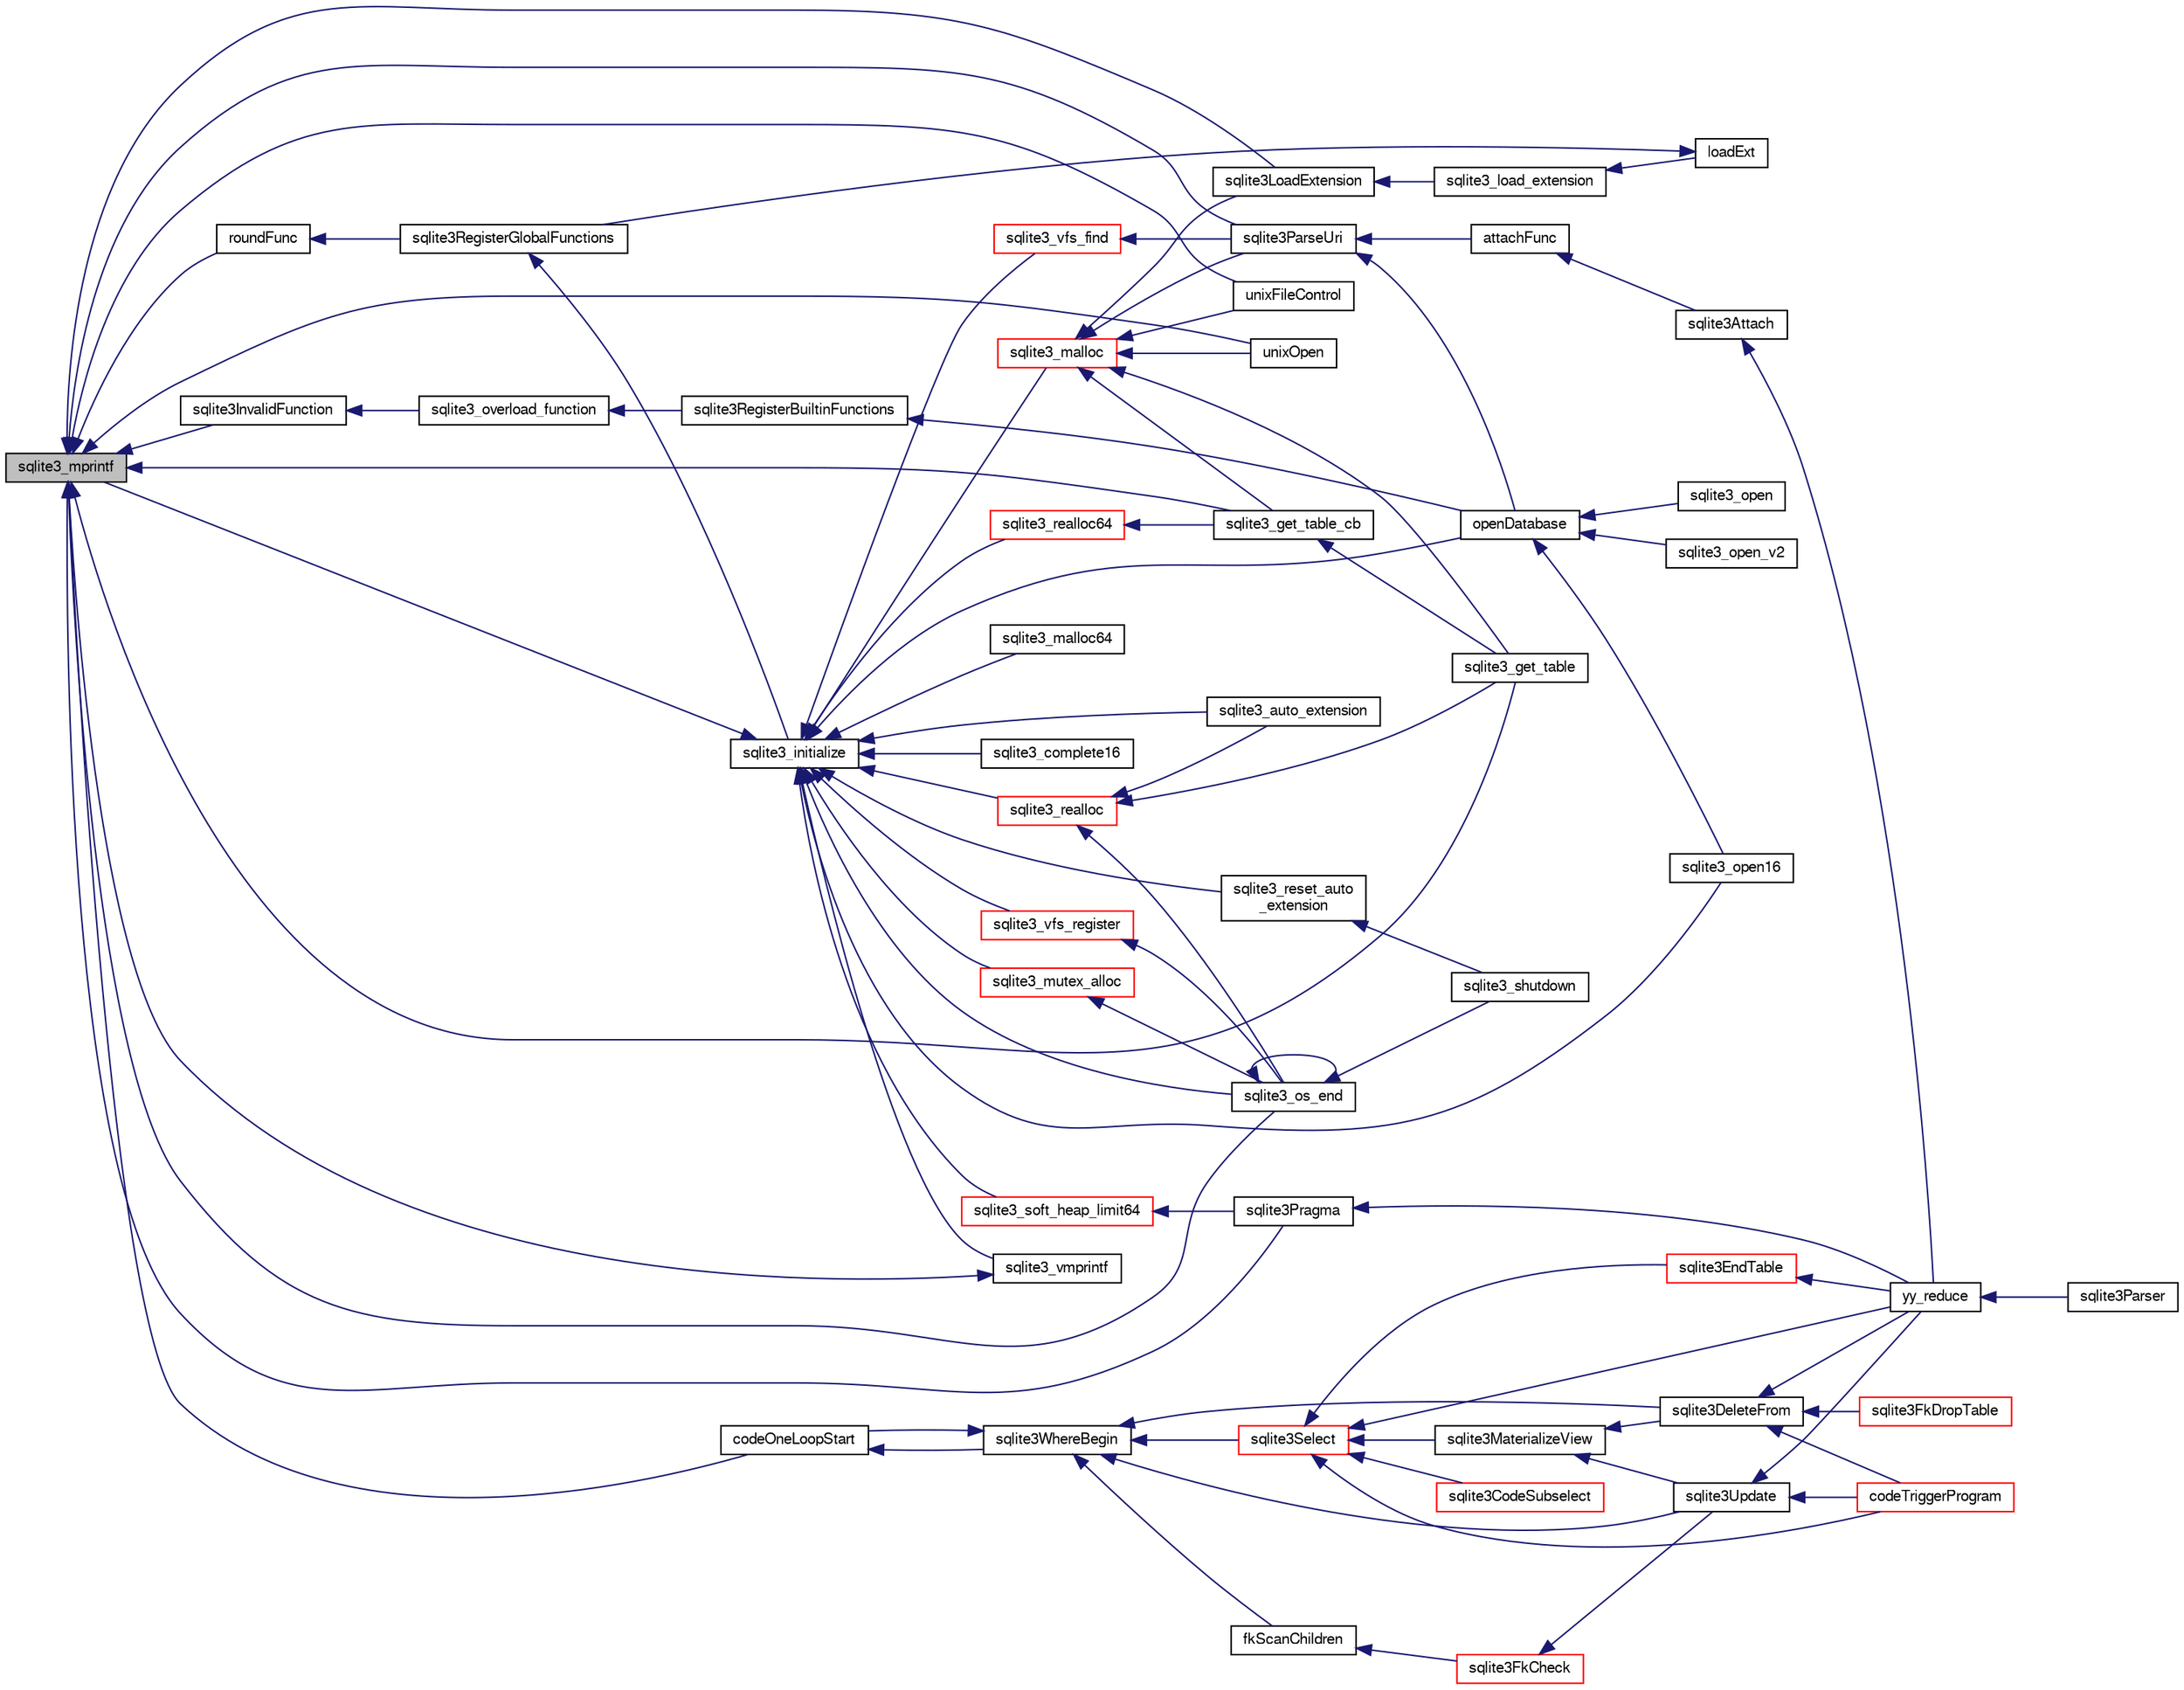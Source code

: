 digraph "sqlite3_mprintf"
{
  edge [fontname="FreeSans",fontsize="10",labelfontname="FreeSans",labelfontsize="10"];
  node [fontname="FreeSans",fontsize="10",shape=record];
  rankdir="LR";
  Node43865 [label="sqlite3_mprintf",height=0.2,width=0.4,color="black", fillcolor="grey75", style="filled", fontcolor="black"];
  Node43865 -> Node43866 [dir="back",color="midnightblue",fontsize="10",style="solid",fontname="FreeSans"];
  Node43866 [label="unixFileControl",height=0.2,width=0.4,color="black", fillcolor="white", style="filled",URL="$sqlite3_8c.html#ad71f213fa385cc58f307cefd953c03ae"];
  Node43865 -> Node43867 [dir="back",color="midnightblue",fontsize="10",style="solid",fontname="FreeSans"];
  Node43867 [label="unixOpen",height=0.2,width=0.4,color="black", fillcolor="white", style="filled",URL="$sqlite3_8c.html#a8ed5efc47b6e14f7805cd1bb9b215775"];
  Node43865 -> Node43868 [dir="back",color="midnightblue",fontsize="10",style="solid",fontname="FreeSans"];
  Node43868 [label="sqlite3_os_end",height=0.2,width=0.4,color="black", fillcolor="white", style="filled",URL="$sqlite3_8h.html#a2288c95881ecca13d994e42b6a958906"];
  Node43868 -> Node43868 [dir="back",color="midnightblue",fontsize="10",style="solid",fontname="FreeSans"];
  Node43868 -> Node43869 [dir="back",color="midnightblue",fontsize="10",style="solid",fontname="FreeSans"];
  Node43869 [label="sqlite3_shutdown",height=0.2,width=0.4,color="black", fillcolor="white", style="filled",URL="$sqlite3_8h.html#aeaf9947fe863ba3d3aca061475e3af2e"];
  Node43865 -> Node43870 [dir="back",color="midnightblue",fontsize="10",style="solid",fontname="FreeSans"];
  Node43870 [label="sqlite3InvalidFunction",height=0.2,width=0.4,color="black", fillcolor="white", style="filled",URL="$sqlite3_8c.html#af6025be1f4733eabe60702a187c97da9"];
  Node43870 -> Node43871 [dir="back",color="midnightblue",fontsize="10",style="solid",fontname="FreeSans"];
  Node43871 [label="sqlite3_overload_function",height=0.2,width=0.4,color="black", fillcolor="white", style="filled",URL="$sqlite3_8h.html#a03692933621e0b16a4a02e1e426cf318"];
  Node43871 -> Node43872 [dir="back",color="midnightblue",fontsize="10",style="solid",fontname="FreeSans"];
  Node43872 [label="sqlite3RegisterBuiltinFunctions",height=0.2,width=0.4,color="black", fillcolor="white", style="filled",URL="$sqlite3_8c.html#aac92d3a6ec24725a7979ee04de350853"];
  Node43872 -> Node43873 [dir="back",color="midnightblue",fontsize="10",style="solid",fontname="FreeSans"];
  Node43873 [label="openDatabase",height=0.2,width=0.4,color="black", fillcolor="white", style="filled",URL="$sqlite3_8c.html#a6a9c3bc3a64234e863413f41db473758"];
  Node43873 -> Node43874 [dir="back",color="midnightblue",fontsize="10",style="solid",fontname="FreeSans"];
  Node43874 [label="sqlite3_open",height=0.2,width=0.4,color="black", fillcolor="white", style="filled",URL="$sqlite3_8h.html#a97ba966ed1acc38409786258268f5f71"];
  Node43873 -> Node43875 [dir="back",color="midnightblue",fontsize="10",style="solid",fontname="FreeSans"];
  Node43875 [label="sqlite3_open_v2",height=0.2,width=0.4,color="black", fillcolor="white", style="filled",URL="$sqlite3_8h.html#a140fe275b6975dc867cea50a65a217c4"];
  Node43873 -> Node43876 [dir="back",color="midnightblue",fontsize="10",style="solid",fontname="FreeSans"];
  Node43876 [label="sqlite3_open16",height=0.2,width=0.4,color="black", fillcolor="white", style="filled",URL="$sqlite3_8h.html#adbc401bb96713f32e553db32f6f3ca33"];
  Node43865 -> Node43877 [dir="back",color="midnightblue",fontsize="10",style="solid",fontname="FreeSans"];
  Node43877 [label="roundFunc",height=0.2,width=0.4,color="black", fillcolor="white", style="filled",URL="$sqlite3_8c.html#a8c444ba254edc27891111b76e7ba85e7"];
  Node43877 -> Node43878 [dir="back",color="midnightblue",fontsize="10",style="solid",fontname="FreeSans"];
  Node43878 [label="sqlite3RegisterGlobalFunctions",height=0.2,width=0.4,color="black", fillcolor="white", style="filled",URL="$sqlite3_8c.html#a9f75bd111010f29e1b8d74344473c4ec"];
  Node43878 -> Node43879 [dir="back",color="midnightblue",fontsize="10",style="solid",fontname="FreeSans"];
  Node43879 [label="sqlite3_initialize",height=0.2,width=0.4,color="black", fillcolor="white", style="filled",URL="$sqlite3_8h.html#ab0c0ee2d5d4cf8b28e9572296a8861df"];
  Node43879 -> Node43880 [dir="back",color="midnightblue",fontsize="10",style="solid",fontname="FreeSans"];
  Node43880 [label="sqlite3_vfs_find",height=0.2,width=0.4,color="red", fillcolor="white", style="filled",URL="$sqlite3_8h.html#ac201a26de3dfa1d6deb8069eb8d95627"];
  Node43880 -> Node44279 [dir="back",color="midnightblue",fontsize="10",style="solid",fontname="FreeSans"];
  Node44279 [label="sqlite3ParseUri",height=0.2,width=0.4,color="black", fillcolor="white", style="filled",URL="$sqlite3_8c.html#aaa912f29a67460d8b2186c97056e8767"];
  Node44279 -> Node43919 [dir="back",color="midnightblue",fontsize="10",style="solid",fontname="FreeSans"];
  Node43919 [label="attachFunc",height=0.2,width=0.4,color="black", fillcolor="white", style="filled",URL="$sqlite3_8c.html#a69cb751a7da501b9a0aa37e0d7c3eaf7"];
  Node43919 -> Node43920 [dir="back",color="midnightblue",fontsize="10",style="solid",fontname="FreeSans"];
  Node43920 [label="sqlite3Attach",height=0.2,width=0.4,color="black", fillcolor="white", style="filled",URL="$sqlite3_8c.html#ae0907fe0b43cc1b4c7e6a16213e8546f"];
  Node43920 -> Node43921 [dir="back",color="midnightblue",fontsize="10",style="solid",fontname="FreeSans"];
  Node43921 [label="yy_reduce",height=0.2,width=0.4,color="black", fillcolor="white", style="filled",URL="$sqlite3_8c.html#a7c419a9b25711c666a9a2449ef377f14"];
  Node43921 -> Node43922 [dir="back",color="midnightblue",fontsize="10",style="solid",fontname="FreeSans"];
  Node43922 [label="sqlite3Parser",height=0.2,width=0.4,color="black", fillcolor="white", style="filled",URL="$sqlite3_8c.html#a0327d71a5fabe0b6a343d78a2602e72a"];
  Node44279 -> Node43873 [dir="back",color="midnightblue",fontsize="10",style="solid",fontname="FreeSans"];
  Node43879 -> Node44281 [dir="back",color="midnightblue",fontsize="10",style="solid",fontname="FreeSans"];
  Node44281 [label="sqlite3_vfs_register",height=0.2,width=0.4,color="red", fillcolor="white", style="filled",URL="$sqlite3_8h.html#a7184b289ccd4c4c7200589137d88c4ae"];
  Node44281 -> Node43868 [dir="back",color="midnightblue",fontsize="10",style="solid",fontname="FreeSans"];
  Node43879 -> Node44284 [dir="back",color="midnightblue",fontsize="10",style="solid",fontname="FreeSans"];
  Node44284 [label="sqlite3_mutex_alloc",height=0.2,width=0.4,color="red", fillcolor="white", style="filled",URL="$sqlite3_8h.html#aa3f89418cd18e99596435c958b29b650"];
  Node44284 -> Node43868 [dir="back",color="midnightblue",fontsize="10",style="solid",fontname="FreeSans"];
  Node43879 -> Node44357 [dir="back",color="midnightblue",fontsize="10",style="solid",fontname="FreeSans"];
  Node44357 [label="sqlite3_soft_heap_limit64",height=0.2,width=0.4,color="red", fillcolor="white", style="filled",URL="$sqlite3_8h.html#ab37b3a4d1652e3acb2c43d1252e6b852"];
  Node44357 -> Node43969 [dir="back",color="midnightblue",fontsize="10",style="solid",fontname="FreeSans"];
  Node43969 [label="sqlite3Pragma",height=0.2,width=0.4,color="black", fillcolor="white", style="filled",URL="$sqlite3_8c.html#a111391370f58f8e6a6eca51fd34d62ed"];
  Node43969 -> Node43921 [dir="back",color="midnightblue",fontsize="10",style="solid",fontname="FreeSans"];
  Node43879 -> Node44359 [dir="back",color="midnightblue",fontsize="10",style="solid",fontname="FreeSans"];
  Node44359 [label="sqlite3_malloc",height=0.2,width=0.4,color="red", fillcolor="white", style="filled",URL="$sqlite3_8h.html#a510e31845345737f17d86ce0b2328356"];
  Node44359 -> Node43866 [dir="back",color="midnightblue",fontsize="10",style="solid",fontname="FreeSans"];
  Node44359 -> Node43867 [dir="back",color="midnightblue",fontsize="10",style="solid",fontname="FreeSans"];
  Node44359 -> Node44614 [dir="back",color="midnightblue",fontsize="10",style="solid",fontname="FreeSans"];
  Node44614 [label="sqlite3LoadExtension",height=0.2,width=0.4,color="black", fillcolor="white", style="filled",URL="$sqlite3_8c.html#a3b46232455de4779a67c63b2c9004245"];
  Node44614 -> Node44615 [dir="back",color="midnightblue",fontsize="10",style="solid",fontname="FreeSans"];
  Node44615 [label="sqlite3_load_extension",height=0.2,width=0.4,color="black", fillcolor="white", style="filled",URL="$sqlite3_8h.html#a9ddf80e7265851b2d79e85aa1f4087b2"];
  Node44615 -> Node44596 [dir="back",color="midnightblue",fontsize="10",style="solid",fontname="FreeSans"];
  Node44596 [label="loadExt",height=0.2,width=0.4,color="black", fillcolor="white", style="filled",URL="$sqlite3_8c.html#a9f9125be634178265fb95e98b8304548"];
  Node44596 -> Node43878 [dir="back",color="midnightblue",fontsize="10",style="solid",fontname="FreeSans"];
  Node44359 -> Node44621 [dir="back",color="midnightblue",fontsize="10",style="solid",fontname="FreeSans"];
  Node44621 [label="sqlite3_get_table_cb",height=0.2,width=0.4,color="black", fillcolor="white", style="filled",URL="$sqlite3_8c.html#a1dbaba1b543953c0dade97357c5866b1"];
  Node44621 -> Node44085 [dir="back",color="midnightblue",fontsize="10",style="solid",fontname="FreeSans"];
  Node44085 [label="sqlite3_get_table",height=0.2,width=0.4,color="black", fillcolor="white", style="filled",URL="$sqlite3_8h.html#a5effeac4e12df57beaa35c5be1f61579"];
  Node44359 -> Node44085 [dir="back",color="midnightblue",fontsize="10",style="solid",fontname="FreeSans"];
  Node44359 -> Node44279 [dir="back",color="midnightblue",fontsize="10",style="solid",fontname="FreeSans"];
  Node43879 -> Node44622 [dir="back",color="midnightblue",fontsize="10",style="solid",fontname="FreeSans"];
  Node44622 [label="sqlite3_malloc64",height=0.2,width=0.4,color="black", fillcolor="white", style="filled",URL="$sqlite3_8h.html#a12b7ee85e539ea28c130c5c75b96a82a"];
  Node43879 -> Node44623 [dir="back",color="midnightblue",fontsize="10",style="solid",fontname="FreeSans"];
  Node44623 [label="sqlite3_realloc",height=0.2,width=0.4,color="red", fillcolor="white", style="filled",URL="$sqlite3_8h.html#a627f0eeface58024ef47403d8cc76b35"];
  Node44623 -> Node43868 [dir="back",color="midnightblue",fontsize="10",style="solid",fontname="FreeSans"];
  Node44623 -> Node44639 [dir="back",color="midnightblue",fontsize="10",style="solid",fontname="FreeSans"];
  Node44639 [label="sqlite3_auto_extension",height=0.2,width=0.4,color="black", fillcolor="white", style="filled",URL="$sqlite3_8h.html#a85a95b45e94f6bcd52aa39b6acdb36d7"];
  Node44623 -> Node44085 [dir="back",color="midnightblue",fontsize="10",style="solid",fontname="FreeSans"];
  Node43879 -> Node44641 [dir="back",color="midnightblue",fontsize="10",style="solid",fontname="FreeSans"];
  Node44641 [label="sqlite3_realloc64",height=0.2,width=0.4,color="red", fillcolor="white", style="filled",URL="$sqlite3_8h.html#afe88c85e9f864a3fd92941cad197245d"];
  Node44641 -> Node44621 [dir="back",color="midnightblue",fontsize="10",style="solid",fontname="FreeSans"];
  Node43879 -> Node44432 [dir="back",color="midnightblue",fontsize="10",style="solid",fontname="FreeSans"];
  Node44432 [label="sqlite3_vmprintf",height=0.2,width=0.4,color="black", fillcolor="white", style="filled",URL="$sqlite3_8h.html#ac240de67ddf003828f16a6d9dd3fa3ca"];
  Node44432 -> Node43865 [dir="back",color="midnightblue",fontsize="10",style="solid",fontname="FreeSans"];
  Node43879 -> Node43865 [dir="back",color="midnightblue",fontsize="10",style="solid",fontname="FreeSans"];
  Node43879 -> Node43868 [dir="back",color="midnightblue",fontsize="10",style="solid",fontname="FreeSans"];
  Node43879 -> Node44639 [dir="back",color="midnightblue",fontsize="10",style="solid",fontname="FreeSans"];
  Node43879 -> Node44741 [dir="back",color="midnightblue",fontsize="10",style="solid",fontname="FreeSans"];
  Node44741 [label="sqlite3_reset_auto\l_extension",height=0.2,width=0.4,color="black", fillcolor="white", style="filled",URL="$sqlite3_8h.html#ac33f4064ae6690cada7bdc89e8153ffc"];
  Node44741 -> Node43869 [dir="back",color="midnightblue",fontsize="10",style="solid",fontname="FreeSans"];
  Node43879 -> Node44603 [dir="back",color="midnightblue",fontsize="10",style="solid",fontname="FreeSans"];
  Node44603 [label="sqlite3_complete16",height=0.2,width=0.4,color="black", fillcolor="white", style="filled",URL="$sqlite3_8h.html#a3260341c2ef82787acca48414a1d03a1"];
  Node43879 -> Node43873 [dir="back",color="midnightblue",fontsize="10",style="solid",fontname="FreeSans"];
  Node43879 -> Node43876 [dir="back",color="midnightblue",fontsize="10",style="solid",fontname="FreeSans"];
  Node43865 -> Node44614 [dir="back",color="midnightblue",fontsize="10",style="solid",fontname="FreeSans"];
  Node43865 -> Node43969 [dir="back",color="midnightblue",fontsize="10",style="solid",fontname="FreeSans"];
  Node43865 -> Node44621 [dir="back",color="midnightblue",fontsize="10",style="solid",fontname="FreeSans"];
  Node43865 -> Node44085 [dir="back",color="midnightblue",fontsize="10",style="solid",fontname="FreeSans"];
  Node43865 -> Node43987 [dir="back",color="midnightblue",fontsize="10",style="solid",fontname="FreeSans"];
  Node43987 [label="codeOneLoopStart",height=0.2,width=0.4,color="black", fillcolor="white", style="filled",URL="$sqlite3_8c.html#aa868875120b151c169cc79139ed6e008"];
  Node43987 -> Node43986 [dir="back",color="midnightblue",fontsize="10",style="solid",fontname="FreeSans"];
  Node43986 [label="sqlite3WhereBegin",height=0.2,width=0.4,color="black", fillcolor="white", style="filled",URL="$sqlite3_8c.html#acad049f5c9a96a8118cffd5e5ce89f7c"];
  Node43986 -> Node43936 [dir="back",color="midnightblue",fontsize="10",style="solid",fontname="FreeSans"];
  Node43936 [label="sqlite3DeleteFrom",height=0.2,width=0.4,color="black", fillcolor="white", style="filled",URL="$sqlite3_8c.html#ab9b4b45349188b49eabb23f94608a091"];
  Node43936 -> Node43937 [dir="back",color="midnightblue",fontsize="10",style="solid",fontname="FreeSans"];
  Node43937 [label="sqlite3FkDropTable",height=0.2,width=0.4,color="red", fillcolor="white", style="filled",URL="$sqlite3_8c.html#a1218c6fc74e89152ceaa4760e82f5ef9"];
  Node43936 -> Node43938 [dir="back",color="midnightblue",fontsize="10",style="solid",fontname="FreeSans"];
  Node43938 [label="codeTriggerProgram",height=0.2,width=0.4,color="red", fillcolor="white", style="filled",URL="$sqlite3_8c.html#a120801f59d9281d201d2ff4b2606836e"];
  Node43936 -> Node43921 [dir="back",color="midnightblue",fontsize="10",style="solid",fontname="FreeSans"];
  Node43986 -> Node43964 [dir="back",color="midnightblue",fontsize="10",style="solid",fontname="FreeSans"];
  Node43964 [label="fkScanChildren",height=0.2,width=0.4,color="black", fillcolor="white", style="filled",URL="$sqlite3_8c.html#a67c9dcb484336b3155e7a82a037d4691"];
  Node43964 -> Node43965 [dir="back",color="midnightblue",fontsize="10",style="solid",fontname="FreeSans"];
  Node43965 [label="sqlite3FkCheck",height=0.2,width=0.4,color="red", fillcolor="white", style="filled",URL="$sqlite3_8c.html#aa38fb76c7d6f48f19772877a41703b92"];
  Node43965 -> Node43946 [dir="back",color="midnightblue",fontsize="10",style="solid",fontname="FreeSans"];
  Node43946 [label="sqlite3Update",height=0.2,width=0.4,color="black", fillcolor="white", style="filled",URL="$sqlite3_8c.html#ac5aa67c46e8cc8174566fabe6809fafa"];
  Node43946 -> Node43938 [dir="back",color="midnightblue",fontsize="10",style="solid",fontname="FreeSans"];
  Node43946 -> Node43921 [dir="back",color="midnightblue",fontsize="10",style="solid",fontname="FreeSans"];
  Node43986 -> Node43970 [dir="back",color="midnightblue",fontsize="10",style="solid",fontname="FreeSans"];
  Node43970 [label="sqlite3Select",height=0.2,width=0.4,color="red", fillcolor="white", style="filled",URL="$sqlite3_8c.html#a2465ee8c956209ba4b272477b7c21a45"];
  Node43970 -> Node43971 [dir="back",color="midnightblue",fontsize="10",style="solid",fontname="FreeSans"];
  Node43971 [label="sqlite3CodeSubselect",height=0.2,width=0.4,color="red", fillcolor="white", style="filled",URL="$sqlite3_8c.html#aa69b46d2204a1d1b110107a1be12ee0c"];
  Node43970 -> Node43933 [dir="back",color="midnightblue",fontsize="10",style="solid",fontname="FreeSans"];
  Node43933 [label="sqlite3EndTable",height=0.2,width=0.4,color="red", fillcolor="white", style="filled",URL="$sqlite3_8c.html#a7b5f2c66c0f0b6f819d970ca389768b0"];
  Node43933 -> Node43921 [dir="back",color="midnightblue",fontsize="10",style="solid",fontname="FreeSans"];
  Node43970 -> Node44011 [dir="back",color="midnightblue",fontsize="10",style="solid",fontname="FreeSans"];
  Node44011 [label="sqlite3MaterializeView",height=0.2,width=0.4,color="black", fillcolor="white", style="filled",URL="$sqlite3_8c.html#a4557984b0b75f998fb0c3f231c9b1def"];
  Node44011 -> Node43936 [dir="back",color="midnightblue",fontsize="10",style="solid",fontname="FreeSans"];
  Node44011 -> Node43946 [dir="back",color="midnightblue",fontsize="10",style="solid",fontname="FreeSans"];
  Node43970 -> Node43938 [dir="back",color="midnightblue",fontsize="10",style="solid",fontname="FreeSans"];
  Node43970 -> Node43921 [dir="back",color="midnightblue",fontsize="10",style="solid",fontname="FreeSans"];
  Node43986 -> Node43946 [dir="back",color="midnightblue",fontsize="10",style="solid",fontname="FreeSans"];
  Node43986 -> Node43987 [dir="back",color="midnightblue",fontsize="10",style="solid",fontname="FreeSans"];
  Node43865 -> Node44279 [dir="back",color="midnightblue",fontsize="10",style="solid",fontname="FreeSans"];
}
